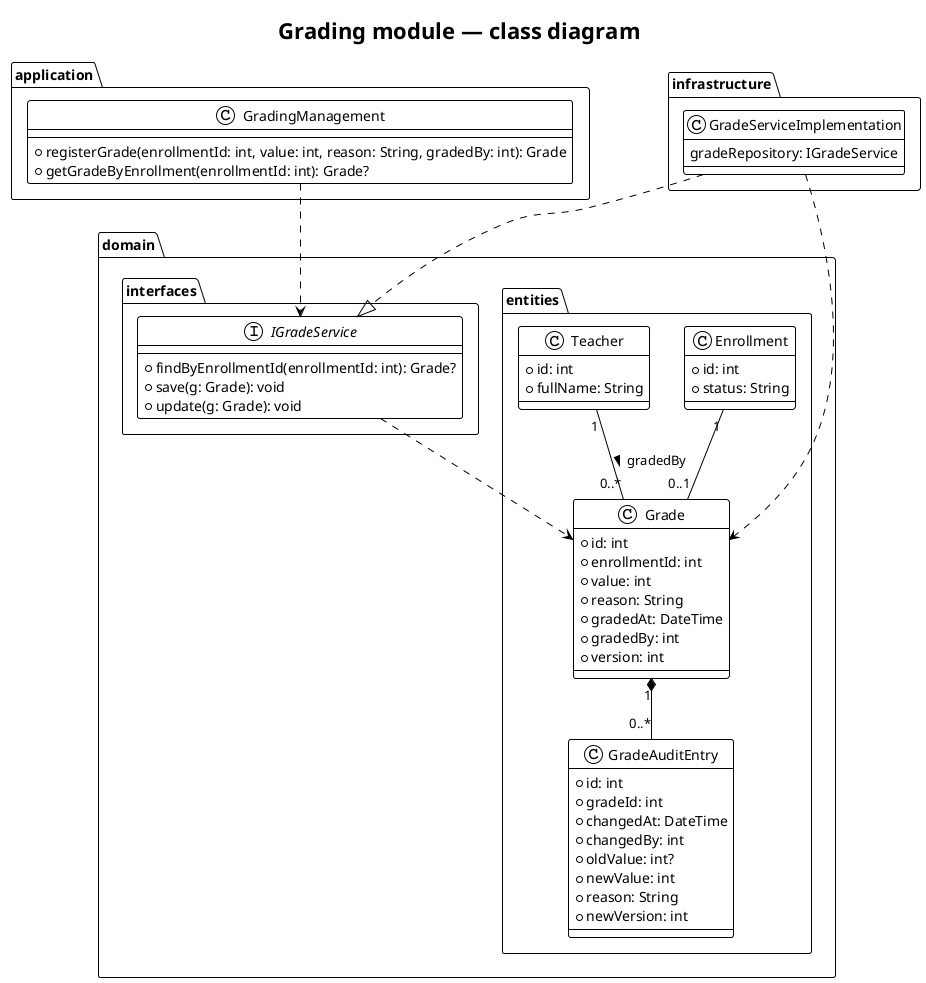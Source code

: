 @startuml
!theme plain
title Grading module — class diagram

package "domain.entities" {
  class Grade {
    +id: int
    +enrollmentId: int
    +value: int
    +reason: String
    +gradedAt: DateTime
    +gradedBy: int
    +version: int
  }

  class GradeAuditEntry {
    +id: int
    +gradeId: int
    +changedAt: DateTime
    +changedBy: int
    +oldValue: int?
    +newValue: int
    +reason: String
    +newVersion: int
  }

  class Enrollment {
    +id: int
    +status: String
  }

  class Teacher {
    +id: int
    +fullName: String
  }
}

package "domain.interfaces" {
  interface IGradeService {
    +findByEnrollmentId(enrollmentId: int): Grade?
    +save(g: Grade): void
    +update(g: Grade): void
  }
}

package "application" {
  class GradingManagement {
    +registerGrade(enrollmentId: int, value: int, reason: String, gradedBy: int): Grade
    +getGradeByEnrollment(enrollmentId: int): Grade?
  }
}

package "infrastructure" {
  class GradeServiceImplementation {
     gradeRepository: IGradeService
  }
}

GradingManagement ..> IGradeService
IGradeService ..> Grade
GradeServiceImplementation ..|> IGradeService
GradeServiceImplementation ..> Grade

Enrollment "1" -- "0..1" Grade
Grade "1" *-- "0..*" GradeAuditEntry
Teacher "1" -- "0..*" Grade : gradedBy >

@enduml
